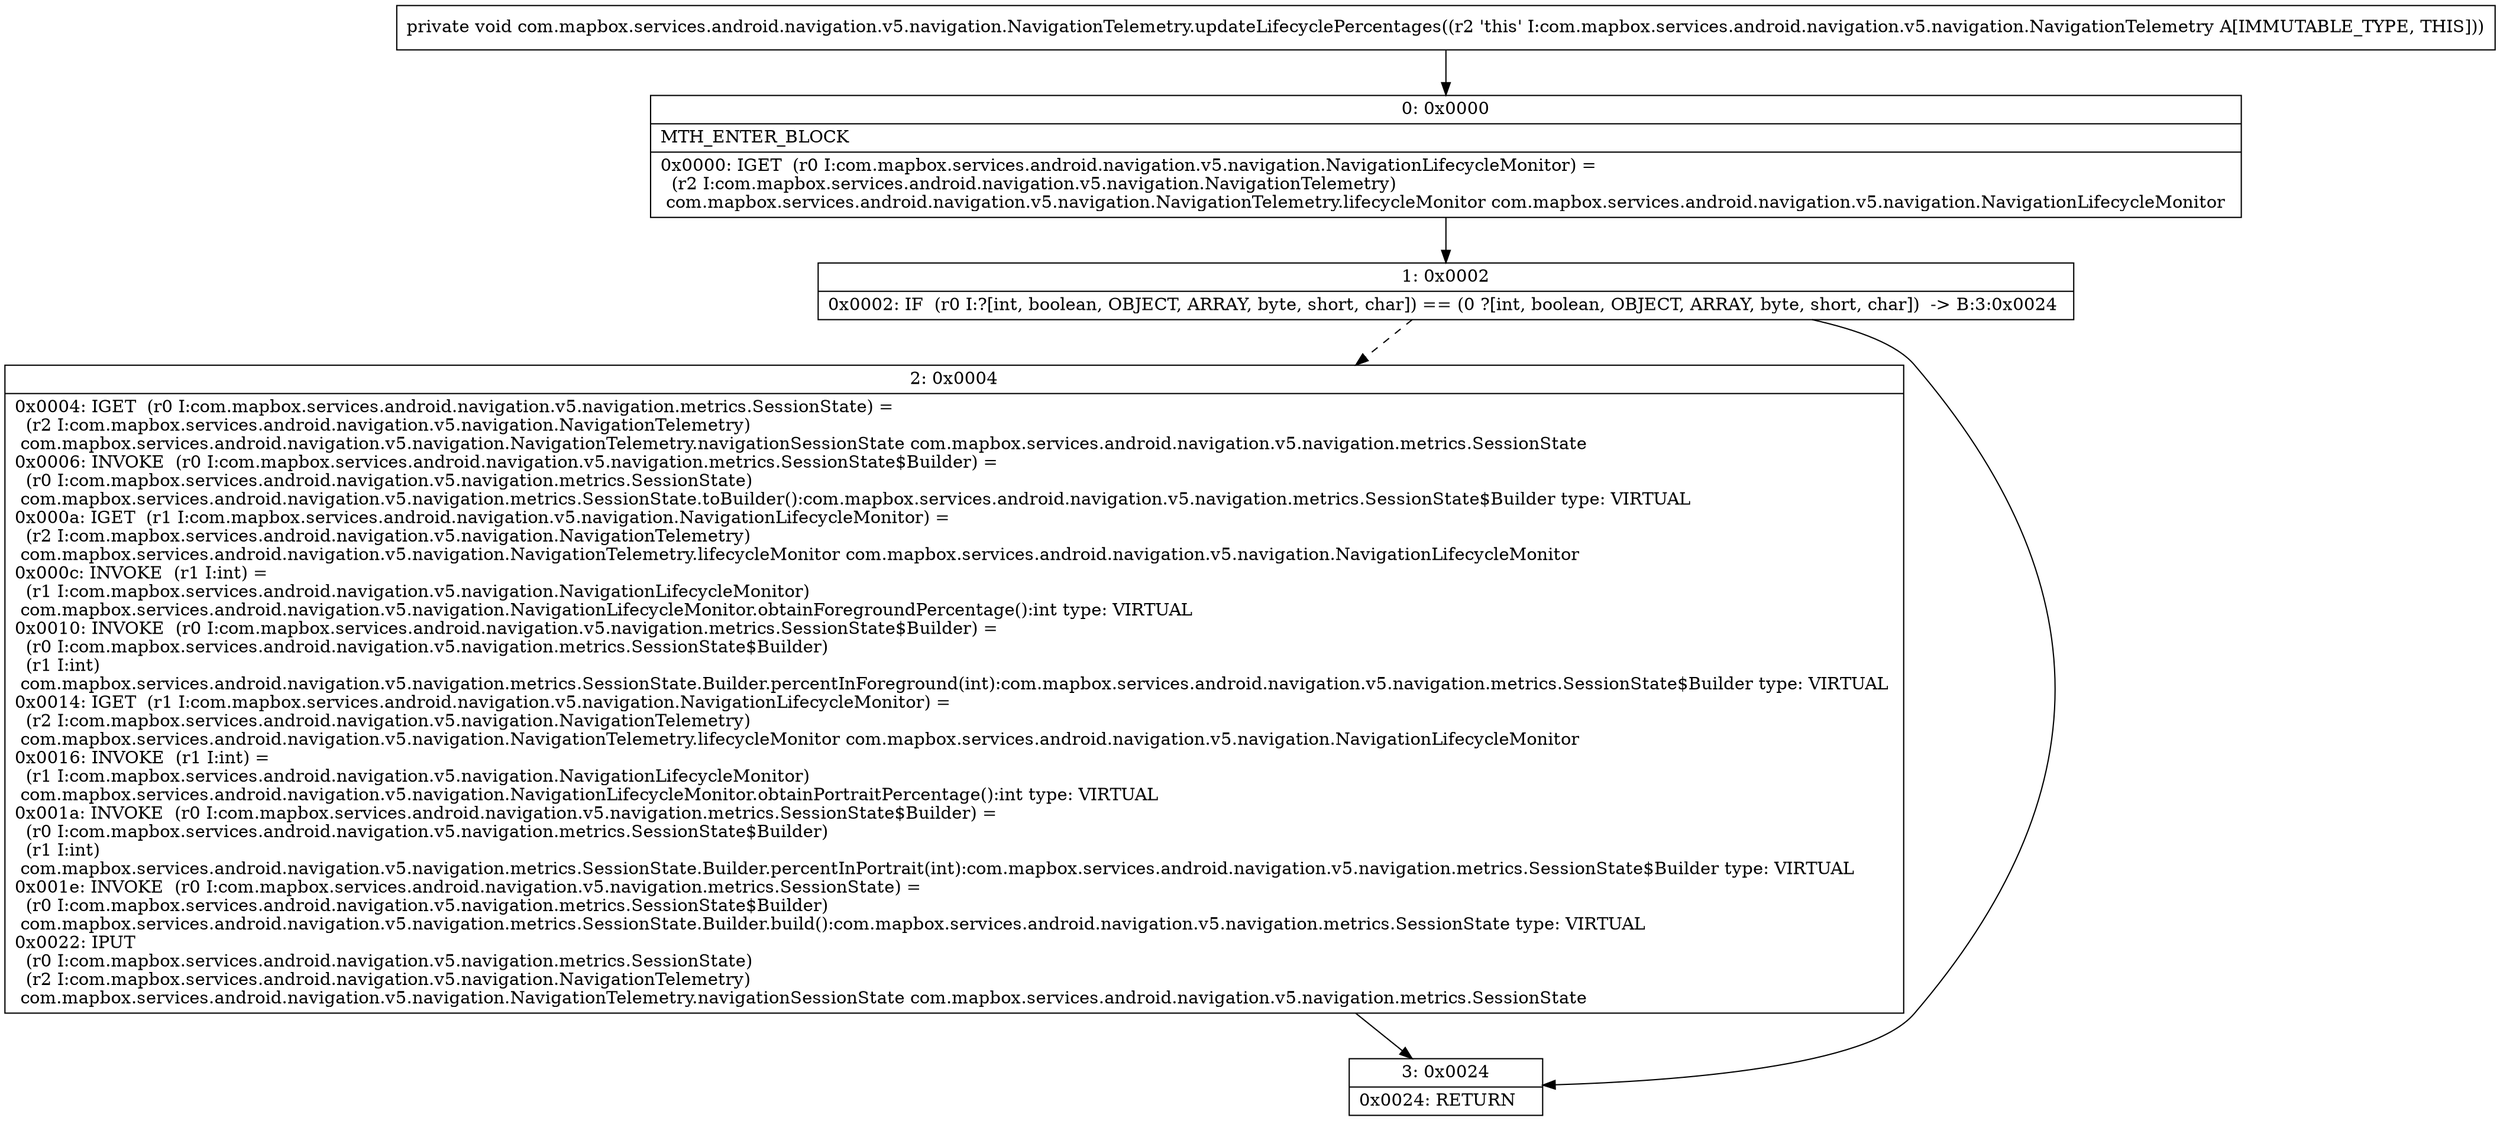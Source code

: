 digraph "CFG forcom.mapbox.services.android.navigation.v5.navigation.NavigationTelemetry.updateLifecyclePercentages()V" {
Node_0 [shape=record,label="{0\:\ 0x0000|MTH_ENTER_BLOCK\l|0x0000: IGET  (r0 I:com.mapbox.services.android.navigation.v5.navigation.NavigationLifecycleMonitor) = \l  (r2 I:com.mapbox.services.android.navigation.v5.navigation.NavigationTelemetry)\l com.mapbox.services.android.navigation.v5.navigation.NavigationTelemetry.lifecycleMonitor com.mapbox.services.android.navigation.v5.navigation.NavigationLifecycleMonitor \l}"];
Node_1 [shape=record,label="{1\:\ 0x0002|0x0002: IF  (r0 I:?[int, boolean, OBJECT, ARRAY, byte, short, char]) == (0 ?[int, boolean, OBJECT, ARRAY, byte, short, char])  \-\> B:3:0x0024 \l}"];
Node_2 [shape=record,label="{2\:\ 0x0004|0x0004: IGET  (r0 I:com.mapbox.services.android.navigation.v5.navigation.metrics.SessionState) = \l  (r2 I:com.mapbox.services.android.navigation.v5.navigation.NavigationTelemetry)\l com.mapbox.services.android.navigation.v5.navigation.NavigationTelemetry.navigationSessionState com.mapbox.services.android.navigation.v5.navigation.metrics.SessionState \l0x0006: INVOKE  (r0 I:com.mapbox.services.android.navigation.v5.navigation.metrics.SessionState$Builder) = \l  (r0 I:com.mapbox.services.android.navigation.v5.navigation.metrics.SessionState)\l com.mapbox.services.android.navigation.v5.navigation.metrics.SessionState.toBuilder():com.mapbox.services.android.navigation.v5.navigation.metrics.SessionState$Builder type: VIRTUAL \l0x000a: IGET  (r1 I:com.mapbox.services.android.navigation.v5.navigation.NavigationLifecycleMonitor) = \l  (r2 I:com.mapbox.services.android.navigation.v5.navigation.NavigationTelemetry)\l com.mapbox.services.android.navigation.v5.navigation.NavigationTelemetry.lifecycleMonitor com.mapbox.services.android.navigation.v5.navigation.NavigationLifecycleMonitor \l0x000c: INVOKE  (r1 I:int) = \l  (r1 I:com.mapbox.services.android.navigation.v5.navigation.NavigationLifecycleMonitor)\l com.mapbox.services.android.navigation.v5.navigation.NavigationLifecycleMonitor.obtainForegroundPercentage():int type: VIRTUAL \l0x0010: INVOKE  (r0 I:com.mapbox.services.android.navigation.v5.navigation.metrics.SessionState$Builder) = \l  (r0 I:com.mapbox.services.android.navigation.v5.navigation.metrics.SessionState$Builder)\l  (r1 I:int)\l com.mapbox.services.android.navigation.v5.navigation.metrics.SessionState.Builder.percentInForeground(int):com.mapbox.services.android.navigation.v5.navigation.metrics.SessionState$Builder type: VIRTUAL \l0x0014: IGET  (r1 I:com.mapbox.services.android.navigation.v5.navigation.NavigationLifecycleMonitor) = \l  (r2 I:com.mapbox.services.android.navigation.v5.navigation.NavigationTelemetry)\l com.mapbox.services.android.navigation.v5.navigation.NavigationTelemetry.lifecycleMonitor com.mapbox.services.android.navigation.v5.navigation.NavigationLifecycleMonitor \l0x0016: INVOKE  (r1 I:int) = \l  (r1 I:com.mapbox.services.android.navigation.v5.navigation.NavigationLifecycleMonitor)\l com.mapbox.services.android.navigation.v5.navigation.NavigationLifecycleMonitor.obtainPortraitPercentage():int type: VIRTUAL \l0x001a: INVOKE  (r0 I:com.mapbox.services.android.navigation.v5.navigation.metrics.SessionState$Builder) = \l  (r0 I:com.mapbox.services.android.navigation.v5.navigation.metrics.SessionState$Builder)\l  (r1 I:int)\l com.mapbox.services.android.navigation.v5.navigation.metrics.SessionState.Builder.percentInPortrait(int):com.mapbox.services.android.navigation.v5.navigation.metrics.SessionState$Builder type: VIRTUAL \l0x001e: INVOKE  (r0 I:com.mapbox.services.android.navigation.v5.navigation.metrics.SessionState) = \l  (r0 I:com.mapbox.services.android.navigation.v5.navigation.metrics.SessionState$Builder)\l com.mapbox.services.android.navigation.v5.navigation.metrics.SessionState.Builder.build():com.mapbox.services.android.navigation.v5.navigation.metrics.SessionState type: VIRTUAL \l0x0022: IPUT  \l  (r0 I:com.mapbox.services.android.navigation.v5.navigation.metrics.SessionState)\l  (r2 I:com.mapbox.services.android.navigation.v5.navigation.NavigationTelemetry)\l com.mapbox.services.android.navigation.v5.navigation.NavigationTelemetry.navigationSessionState com.mapbox.services.android.navigation.v5.navigation.metrics.SessionState \l}"];
Node_3 [shape=record,label="{3\:\ 0x0024|0x0024: RETURN   \l}"];
MethodNode[shape=record,label="{private void com.mapbox.services.android.navigation.v5.navigation.NavigationTelemetry.updateLifecyclePercentages((r2 'this' I:com.mapbox.services.android.navigation.v5.navigation.NavigationTelemetry A[IMMUTABLE_TYPE, THIS])) }"];
MethodNode -> Node_0;
Node_0 -> Node_1;
Node_1 -> Node_2[style=dashed];
Node_1 -> Node_3;
Node_2 -> Node_3;
}

